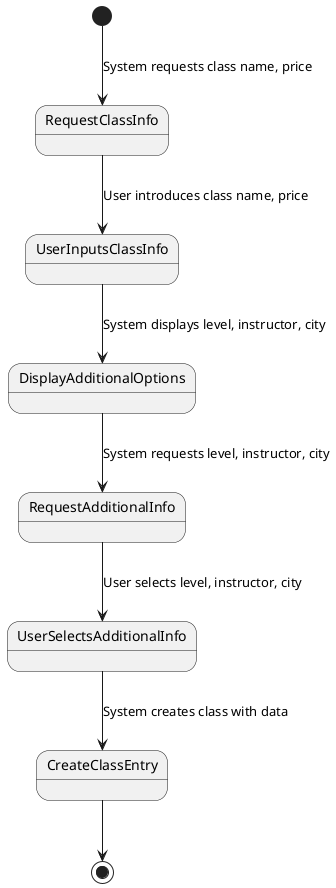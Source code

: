 @startuml

    [*] --> RequestClassInfo : System requests class name, price
    RequestClassInfo --> UserInputsClassInfo : User introduces class name, price
    UserInputsClassInfo --> DisplayAdditionalOptions : System displays level, instructor, city
    DisplayAdditionalOptions --> RequestAdditionalInfo : System requests level, instructor, city
    RequestAdditionalInfo --> UserSelectsAdditionalInfo : User selects level, instructor, city
    UserSelectsAdditionalInfo --> CreateClassEntry : System creates class with data
    CreateClassEntry --> [*]

@enduml